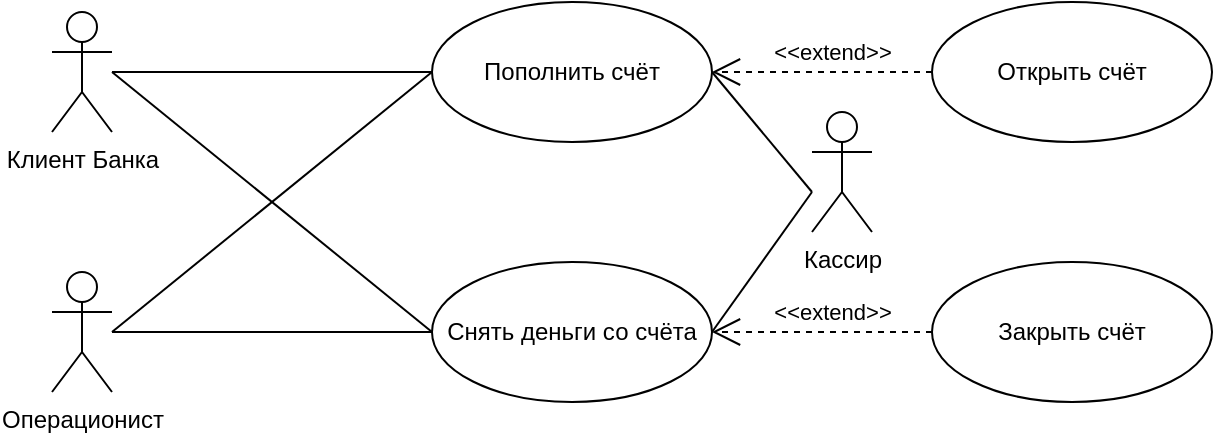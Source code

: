 <mxfile version="24.0.1" type="github">
  <diagram name="Страница — 1" id="40FBwqUFm8yCfMjFF2Rm">
    <mxGraphModel dx="1562" dy="853" grid="1" gridSize="10" guides="1" tooltips="1" connect="1" arrows="1" fold="1" page="1" pageScale="1" pageWidth="827" pageHeight="1169" math="0" shadow="0">
      <root>
        <mxCell id="0" />
        <mxCell id="1" parent="0" />
        <mxCell id="DBRT6G5EIa4KgBqOwoIo-1" value="Клиент Банка" style="shape=umlActor;verticalLabelPosition=bottom;verticalAlign=top;html=1;" vertex="1" parent="1">
          <mxGeometry x="100" y="370" width="30" height="60" as="geometry" />
        </mxCell>
        <mxCell id="DBRT6G5EIa4KgBqOwoIo-2" value="Операционист" style="shape=umlActor;verticalLabelPosition=bottom;verticalAlign=top;html=1;" vertex="1" parent="1">
          <mxGeometry x="100" y="500" width="30" height="60" as="geometry" />
        </mxCell>
        <mxCell id="DBRT6G5EIa4KgBqOwoIo-3" value="Пополнить счёт" style="ellipse;whiteSpace=wrap;html=1;" vertex="1" parent="1">
          <mxGeometry x="290" y="365" width="140" height="70" as="geometry" />
        </mxCell>
        <mxCell id="DBRT6G5EIa4KgBqOwoIo-4" value="Снять деньги со счёта" style="ellipse;whiteSpace=wrap;html=1;" vertex="1" parent="1">
          <mxGeometry x="290" y="495" width="140" height="70" as="geometry" />
        </mxCell>
        <mxCell id="DBRT6G5EIa4KgBqOwoIo-11" value="Открыть счёт" style="ellipse;whiteSpace=wrap;html=1;" vertex="1" parent="1">
          <mxGeometry x="540" y="365" width="140" height="70" as="geometry" />
        </mxCell>
        <mxCell id="DBRT6G5EIa4KgBqOwoIo-12" value="Закрыть счёт" style="ellipse;whiteSpace=wrap;html=1;" vertex="1" parent="1">
          <mxGeometry x="540" y="495" width="140" height="70" as="geometry" />
        </mxCell>
        <mxCell id="DBRT6G5EIa4KgBqOwoIo-13" value="Кассир" style="shape=umlActor;verticalLabelPosition=bottom;verticalAlign=top;html=1;" vertex="1" parent="1">
          <mxGeometry x="480" y="420" width="30" height="60" as="geometry" />
        </mxCell>
        <mxCell id="DBRT6G5EIa4KgBqOwoIo-34" value="&amp;lt;&amp;lt;extend&amp;gt;&amp;gt;" style="endArrow=open;endSize=12;dashed=1;html=1;rounded=0;exitX=0;exitY=0.5;exitDx=0;exitDy=0;entryX=1;entryY=0.5;entryDx=0;entryDy=0;" edge="1" parent="1" source="DBRT6G5EIa4KgBqOwoIo-12" target="DBRT6G5EIa4KgBqOwoIo-4">
          <mxGeometry x="-0.091" y="-10" width="160" relative="1" as="geometry">
            <mxPoint x="480" y="460" as="sourcePoint" />
            <mxPoint x="640" y="460" as="targetPoint" />
            <Array as="points" />
            <mxPoint as="offset" />
          </mxGeometry>
        </mxCell>
        <mxCell id="DBRT6G5EIa4KgBqOwoIo-35" value="&amp;lt;&amp;lt;extend&amp;gt;&amp;gt;" style="endArrow=open;endSize=12;dashed=1;html=1;rounded=0;exitX=0;exitY=0.5;exitDx=0;exitDy=0;entryX=1;entryY=0.5;entryDx=0;entryDy=0;" edge="1" parent="1" source="DBRT6G5EIa4KgBqOwoIo-11" target="DBRT6G5EIa4KgBqOwoIo-3">
          <mxGeometry x="-0.091" y="-10" width="160" relative="1" as="geometry">
            <mxPoint x="550" y="540" as="sourcePoint" />
            <mxPoint x="440" y="540" as="targetPoint" />
            <Array as="points" />
            <mxPoint as="offset" />
          </mxGeometry>
        </mxCell>
        <mxCell id="DBRT6G5EIa4KgBqOwoIo-40" value="" style="endArrow=none;html=1;rounded=0;entryX=0;entryY=0.5;entryDx=0;entryDy=0;" edge="1" parent="1" target="DBRT6G5EIa4KgBqOwoIo-3">
          <mxGeometry width="50" height="50" relative="1" as="geometry">
            <mxPoint x="130" y="530" as="sourcePoint" />
            <mxPoint x="430" y="440" as="targetPoint" />
          </mxGeometry>
        </mxCell>
        <mxCell id="DBRT6G5EIa4KgBqOwoIo-41" value="" style="endArrow=none;html=1;rounded=0;" edge="1" parent="1">
          <mxGeometry width="50" height="50" relative="1" as="geometry">
            <mxPoint x="130" y="400" as="sourcePoint" />
            <mxPoint x="290" y="530" as="targetPoint" />
          </mxGeometry>
        </mxCell>
        <mxCell id="DBRT6G5EIa4KgBqOwoIo-42" value="" style="endArrow=none;html=1;rounded=0;entryX=0;entryY=0.5;entryDx=0;entryDy=0;" edge="1" parent="1" source="DBRT6G5EIa4KgBqOwoIo-2" target="DBRT6G5EIa4KgBqOwoIo-4">
          <mxGeometry width="50" height="50" relative="1" as="geometry">
            <mxPoint x="140" y="529" as="sourcePoint" />
            <mxPoint x="300" y="410" as="targetPoint" />
          </mxGeometry>
        </mxCell>
        <mxCell id="DBRT6G5EIa4KgBqOwoIo-44" value="" style="endArrow=none;html=1;rounded=0;entryX=0;entryY=0.5;entryDx=0;entryDy=0;" edge="1" parent="1" source="DBRT6G5EIa4KgBqOwoIo-1" target="DBRT6G5EIa4KgBqOwoIo-3">
          <mxGeometry width="50" height="50" relative="1" as="geometry">
            <mxPoint x="140" y="421" as="sourcePoint" />
            <mxPoint x="296" y="535" as="targetPoint" />
          </mxGeometry>
        </mxCell>
        <mxCell id="DBRT6G5EIa4KgBqOwoIo-45" value="" style="endArrow=none;html=1;rounded=0;exitX=1;exitY=0.5;exitDx=0;exitDy=0;" edge="1" parent="1" source="DBRT6G5EIa4KgBqOwoIo-3">
          <mxGeometry width="50" height="50" relative="1" as="geometry">
            <mxPoint x="450" y="450" as="sourcePoint" />
            <mxPoint x="480" y="460" as="targetPoint" />
          </mxGeometry>
        </mxCell>
        <mxCell id="DBRT6G5EIa4KgBqOwoIo-46" value="" style="endArrow=none;html=1;rounded=0;" edge="1" parent="1">
          <mxGeometry width="50" height="50" relative="1" as="geometry">
            <mxPoint x="480" y="460" as="sourcePoint" />
            <mxPoint x="430" y="530" as="targetPoint" />
          </mxGeometry>
        </mxCell>
      </root>
    </mxGraphModel>
  </diagram>
</mxfile>
